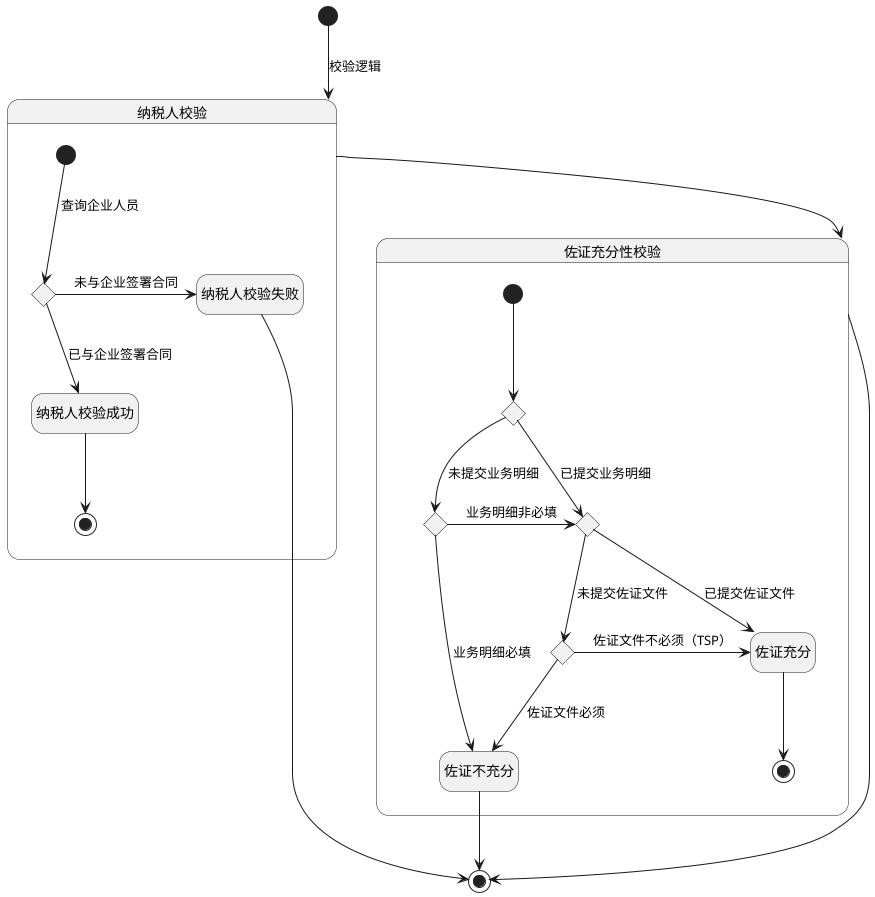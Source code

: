 @startuml
hide empty description

'申请单业务校验
[*] --> 纳税人校验 : 校验逻辑
state 纳税人校验 {
    state 人员是否签署合同 <<choice>>

    [*] --> 人员是否签署合同 : 查询企业人员
    人员是否签署合同 -right-> 纳税人校验失败 : 未与企业签署合同
    人员是否签署合同 --> 纳税人校验成功 : 已与企业签署合同
    纳税人校验成功 --> [*]
}
纳税人校验失败 --> [*]

纳税人校验 --> 佐证充分性校验 

state 佐证充分性校验 {
    state 是否提交业务明细 <<choice>>
    state 业务明细配置是否必填 <<choice>>
    state 是否提交佐证文件 <<choice>>
    state 佐证文件是否必须 <<choice>>
    
    [*] --> 是否提交业务明细
    是否提交业务明细 --> 业务明细配置是否必填 : 未提交业务明细
    是否提交业务明细 --> 是否提交佐证文件 : 已提交业务明细
    业务明细配置是否必填 -right-> 是否提交佐证文件 : 业务明细非必填
    业务明细配置是否必填 --> 佐证不充分 : 业务明细必填
    是否提交佐证文件 -right-> 佐证充分 : 已提交佐证文件
    是否提交佐证文件 --> 佐证文件是否必须 : 未提交佐证文件
    佐证文件是否必须 -right-> 佐证充分 : 佐证文件不必须（TSP）
    佐证文件是否必须 --> 佐证不充分 : 佐证文件必须
    佐证充分 --> [*]
}
佐证不充分 --> [*]
佐证充分性校验 --> [*]


@enduml